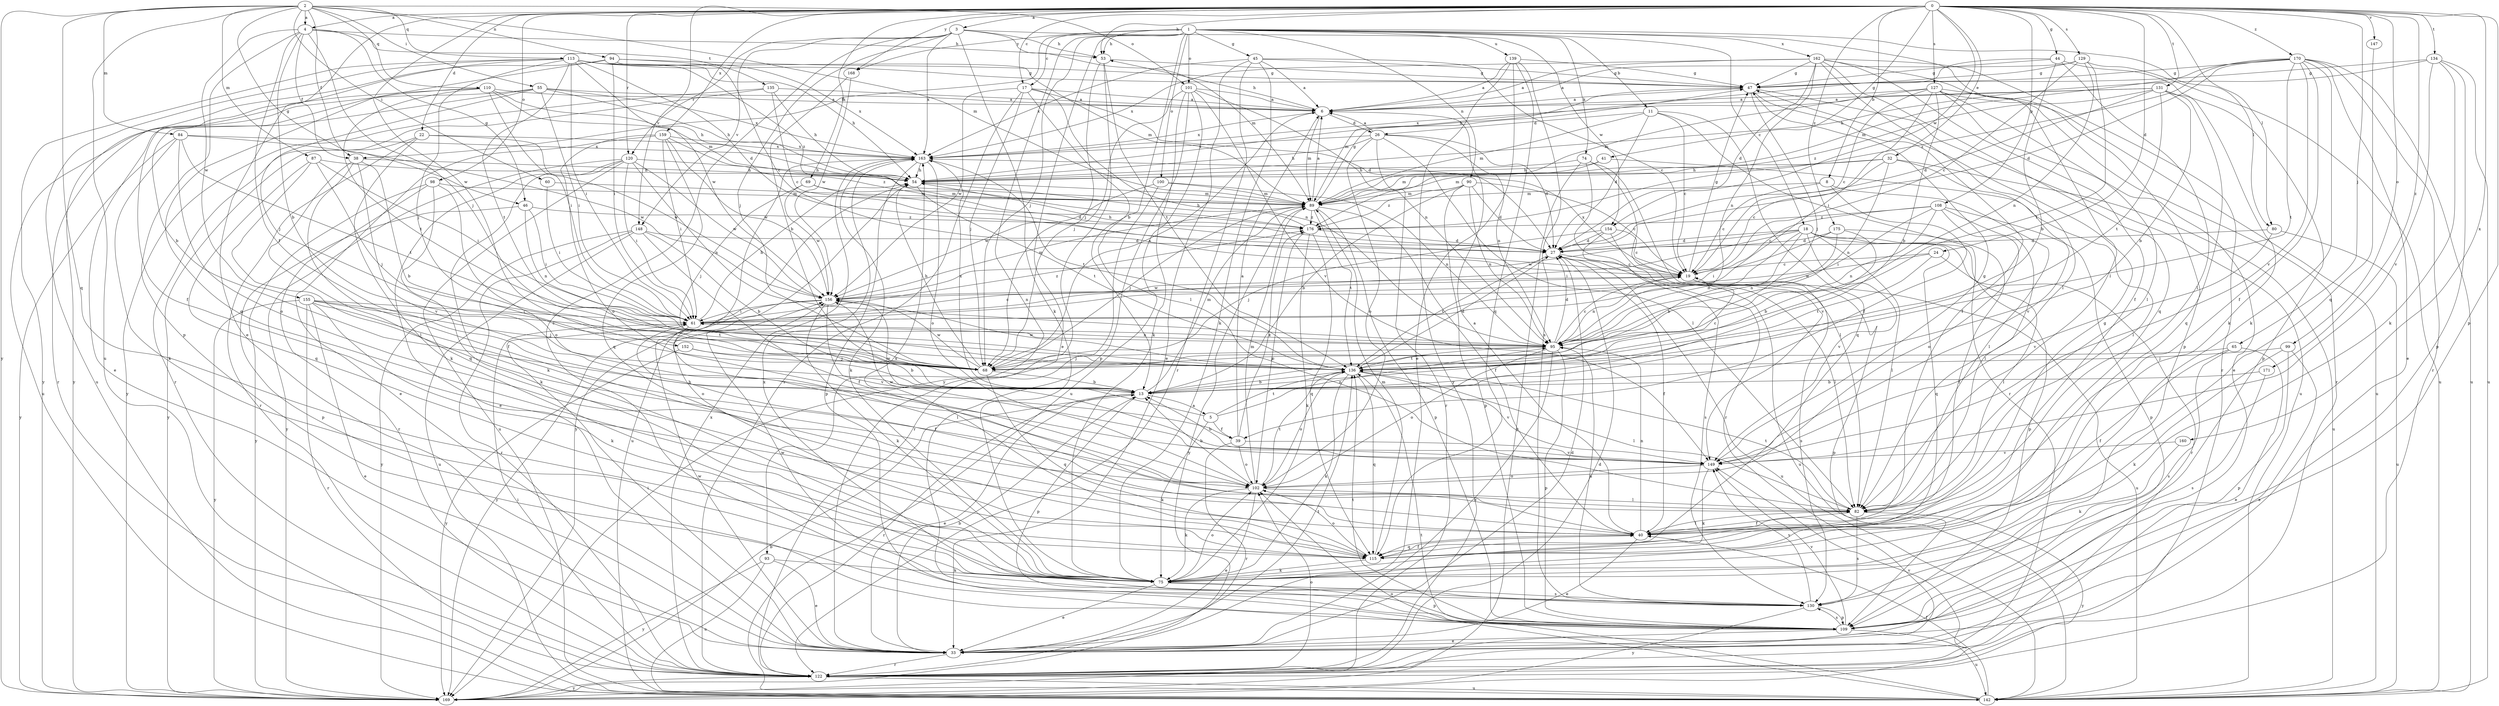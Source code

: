 strict digraph  {
0;
1;
2;
3;
4;
5;
6;
8;
11;
13;
17;
18;
19;
22;
24;
26;
27;
32;
33;
38;
39;
40;
41;
44;
45;
46;
47;
53;
54;
55;
60;
61;
65;
68;
69;
74;
75;
80;
82;
84;
87;
89;
90;
93;
94;
95;
98;
99;
100;
101;
102;
108;
109;
110;
113;
115;
120;
122;
127;
129;
130;
131;
134;
135;
136;
139;
142;
147;
148;
149;
152;
154;
155;
156;
159;
160;
162;
163;
168;
169;
170;
171;
175;
176;
0 -> 3  [label=a];
0 -> 4  [label=a];
0 -> 8  [label=b];
0 -> 17  [label=c];
0 -> 22  [label=d];
0 -> 24  [label=d];
0 -> 32  [label=e];
0 -> 33  [label=e];
0 -> 41  [label=g];
0 -> 44  [label=g];
0 -> 53  [label=h];
0 -> 65  [label=j];
0 -> 69  [label=k];
0 -> 80  [label=l];
0 -> 98  [label=o];
0 -> 99  [label=o];
0 -> 108  [label=p];
0 -> 109  [label=p];
0 -> 120  [label=r];
0 -> 127  [label=s];
0 -> 129  [label=s];
0 -> 131  [label=t];
0 -> 134  [label=t];
0 -> 147  [label=v];
0 -> 148  [label=v];
0 -> 152  [label=w];
0 -> 154  [label=w];
0 -> 159  [label=x];
0 -> 160  [label=x];
0 -> 168  [label=y];
0 -> 170  [label=z];
0 -> 171  [label=z];
0 -> 175  [label=z];
1 -> 11  [label=b];
1 -> 13  [label=b];
1 -> 17  [label=c];
1 -> 18  [label=c];
1 -> 33  [label=e];
1 -> 38  [label=f];
1 -> 45  [label=g];
1 -> 53  [label=h];
1 -> 68  [label=j];
1 -> 74  [label=k];
1 -> 80  [label=l];
1 -> 82  [label=l];
1 -> 90  [label=n];
1 -> 93  [label=n];
1 -> 100  [label=o];
1 -> 101  [label=o];
1 -> 139  [label=u];
1 -> 162  [label=x];
1 -> 168  [label=y];
2 -> 4  [label=a];
2 -> 38  [label=f];
2 -> 46  [label=g];
2 -> 55  [label=i];
2 -> 60  [label=i];
2 -> 84  [label=m];
2 -> 87  [label=m];
2 -> 89  [label=m];
2 -> 94  [label=n];
2 -> 101  [label=o];
2 -> 110  [label=q];
2 -> 113  [label=q];
2 -> 115  [label=q];
2 -> 142  [label=u];
2 -> 169  [label=y];
3 -> 53  [label=h];
3 -> 68  [label=j];
3 -> 75  [label=k];
3 -> 89  [label=m];
3 -> 120  [label=r];
3 -> 130  [label=s];
3 -> 148  [label=v];
3 -> 154  [label=w];
3 -> 163  [label=x];
4 -> 13  [label=b];
4 -> 38  [label=f];
4 -> 39  [label=f];
4 -> 46  [label=g];
4 -> 53  [label=h];
4 -> 68  [label=j];
4 -> 109  [label=p];
4 -> 135  [label=t];
4 -> 155  [label=w];
5 -> 39  [label=f];
5 -> 75  [label=k];
5 -> 95  [label=n];
5 -> 136  [label=t];
5 -> 156  [label=w];
6 -> 26  [label=d];
6 -> 53  [label=h];
6 -> 89  [label=m];
6 -> 163  [label=x];
8 -> 19  [label=c];
8 -> 39  [label=f];
8 -> 82  [label=l];
8 -> 89  [label=m];
11 -> 19  [label=c];
11 -> 26  [label=d];
11 -> 27  [label=d];
11 -> 89  [label=m];
11 -> 115  [label=q];
11 -> 122  [label=r];
13 -> 5  [label=a];
13 -> 33  [label=e];
13 -> 89  [label=m];
13 -> 109  [label=p];
13 -> 122  [label=r];
13 -> 163  [label=x];
17 -> 6  [label=a];
17 -> 27  [label=d];
17 -> 68  [label=j];
17 -> 82  [label=l];
17 -> 95  [label=n];
17 -> 122  [label=r];
17 -> 156  [label=w];
18 -> 13  [label=b];
18 -> 27  [label=d];
18 -> 61  [label=i];
18 -> 82  [label=l];
18 -> 95  [label=n];
18 -> 109  [label=p];
18 -> 115  [label=q];
18 -> 122  [label=r];
18 -> 149  [label=v];
18 -> 156  [label=w];
19 -> 47  [label=g];
19 -> 95  [label=n];
19 -> 109  [label=p];
19 -> 130  [label=s];
19 -> 142  [label=u];
19 -> 156  [label=w];
19 -> 163  [label=x];
22 -> 75  [label=k];
22 -> 122  [label=r];
22 -> 156  [label=w];
22 -> 163  [label=x];
22 -> 169  [label=y];
24 -> 19  [label=c];
24 -> 82  [label=l];
24 -> 136  [label=t];
24 -> 156  [label=w];
26 -> 6  [label=a];
26 -> 27  [label=d];
26 -> 54  [label=h];
26 -> 82  [label=l];
26 -> 95  [label=n];
26 -> 102  [label=o];
26 -> 122  [label=r];
26 -> 163  [label=x];
27 -> 19  [label=c];
27 -> 40  [label=f];
27 -> 54  [label=h];
27 -> 82  [label=l];
27 -> 136  [label=t];
27 -> 142  [label=u];
32 -> 19  [label=c];
32 -> 54  [label=h];
32 -> 89  [label=m];
32 -> 95  [label=n];
32 -> 142  [label=u];
32 -> 149  [label=v];
33 -> 13  [label=b];
33 -> 27  [label=d];
33 -> 61  [label=i];
33 -> 122  [label=r];
33 -> 136  [label=t];
33 -> 156  [label=w];
38 -> 13  [label=b];
38 -> 40  [label=f];
38 -> 54  [label=h];
38 -> 115  [label=q];
38 -> 149  [label=v];
39 -> 6  [label=a];
39 -> 102  [label=o];
39 -> 122  [label=r];
39 -> 149  [label=v];
39 -> 176  [label=z];
40 -> 6  [label=a];
40 -> 33  [label=e];
40 -> 82  [label=l];
40 -> 95  [label=n];
40 -> 115  [label=q];
41 -> 54  [label=h];
41 -> 82  [label=l];
41 -> 89  [label=m];
44 -> 13  [label=b];
44 -> 47  [label=g];
44 -> 54  [label=h];
44 -> 75  [label=k];
44 -> 82  [label=l];
45 -> 6  [label=a];
45 -> 19  [label=c];
45 -> 33  [label=e];
45 -> 47  [label=g];
45 -> 75  [label=k];
45 -> 122  [label=r];
45 -> 163  [label=x];
46 -> 61  [label=i];
46 -> 95  [label=n];
46 -> 109  [label=p];
46 -> 176  [label=z];
47 -> 6  [label=a];
47 -> 40  [label=f];
47 -> 68  [label=j];
47 -> 89  [label=m];
47 -> 142  [label=u];
53 -> 47  [label=g];
53 -> 68  [label=j];
53 -> 136  [label=t];
53 -> 169  [label=y];
54 -> 89  [label=m];
54 -> 136  [label=t];
54 -> 142  [label=u];
55 -> 6  [label=a];
55 -> 13  [label=b];
55 -> 54  [label=h];
55 -> 61  [label=i];
55 -> 68  [label=j];
55 -> 122  [label=r];
55 -> 163  [label=x];
60 -> 61  [label=i];
60 -> 89  [label=m];
61 -> 19  [label=c];
61 -> 40  [label=f];
61 -> 54  [label=h];
61 -> 82  [label=l];
61 -> 95  [label=n];
61 -> 176  [label=z];
65 -> 33  [label=e];
65 -> 40  [label=f];
65 -> 68  [label=j];
65 -> 130  [label=s];
68 -> 6  [label=a];
68 -> 13  [label=b];
68 -> 54  [label=h];
68 -> 115  [label=q];
68 -> 156  [label=w];
69 -> 27  [label=d];
69 -> 68  [label=j];
69 -> 89  [label=m];
69 -> 156  [label=w];
74 -> 54  [label=h];
74 -> 82  [label=l];
74 -> 122  [label=r];
74 -> 149  [label=v];
74 -> 169  [label=y];
75 -> 33  [label=e];
75 -> 54  [label=h];
75 -> 102  [label=o];
75 -> 109  [label=p];
75 -> 130  [label=s];
80 -> 27  [label=d];
80 -> 142  [label=u];
80 -> 149  [label=v];
82 -> 40  [label=f];
82 -> 130  [label=s];
82 -> 136  [label=t];
82 -> 169  [label=y];
84 -> 75  [label=k];
84 -> 102  [label=o];
84 -> 136  [label=t];
84 -> 156  [label=w];
84 -> 163  [label=x];
84 -> 169  [label=y];
87 -> 54  [label=h];
87 -> 61  [label=i];
87 -> 68  [label=j];
87 -> 82  [label=l];
87 -> 115  [label=q];
89 -> 6  [label=a];
89 -> 40  [label=f];
89 -> 47  [label=g];
89 -> 68  [label=j];
89 -> 109  [label=p];
89 -> 136  [label=t];
89 -> 169  [label=y];
89 -> 176  [label=z];
90 -> 13  [label=b];
90 -> 19  [label=c];
90 -> 27  [label=d];
90 -> 89  [label=m];
90 -> 95  [label=n];
90 -> 109  [label=p];
90 -> 176  [label=z];
93 -> 33  [label=e];
93 -> 75  [label=k];
93 -> 142  [label=u];
93 -> 169  [label=y];
94 -> 19  [label=c];
94 -> 47  [label=g];
94 -> 61  [label=i];
94 -> 89  [label=m];
94 -> 115  [label=q];
94 -> 169  [label=y];
95 -> 19  [label=c];
95 -> 27  [label=d];
95 -> 33  [label=e];
95 -> 61  [label=i];
95 -> 68  [label=j];
95 -> 102  [label=o];
95 -> 109  [label=p];
95 -> 136  [label=t];
98 -> 75  [label=k];
98 -> 89  [label=m];
98 -> 102  [label=o];
98 -> 122  [label=r];
98 -> 169  [label=y];
99 -> 33  [label=e];
99 -> 68  [label=j];
99 -> 75  [label=k];
99 -> 109  [label=p];
100 -> 89  [label=m];
100 -> 95  [label=n];
100 -> 122  [label=r];
100 -> 156  [label=w];
101 -> 6  [label=a];
101 -> 68  [label=j];
101 -> 75  [label=k];
101 -> 95  [label=n];
101 -> 109  [label=p];
101 -> 142  [label=u];
101 -> 149  [label=v];
102 -> 13  [label=b];
102 -> 33  [label=e];
102 -> 75  [label=k];
102 -> 82  [label=l];
102 -> 89  [label=m];
102 -> 136  [label=t];
108 -> 19  [label=c];
108 -> 61  [label=i];
108 -> 82  [label=l];
108 -> 95  [label=n];
108 -> 102  [label=o];
108 -> 109  [label=p];
108 -> 176  [label=z];
109 -> 33  [label=e];
109 -> 130  [label=s];
109 -> 136  [label=t];
109 -> 142  [label=u];
109 -> 149  [label=v];
110 -> 6  [label=a];
110 -> 33  [label=e];
110 -> 54  [label=h];
110 -> 61  [label=i];
110 -> 89  [label=m];
110 -> 136  [label=t];
110 -> 142  [label=u];
113 -> 27  [label=d];
113 -> 40  [label=f];
113 -> 47  [label=g];
113 -> 54  [label=h];
113 -> 61  [label=i];
113 -> 68  [label=j];
113 -> 136  [label=t];
113 -> 142  [label=u];
113 -> 156  [label=w];
113 -> 163  [label=x];
113 -> 169  [label=y];
113 -> 176  [label=z];
115 -> 40  [label=f];
115 -> 47  [label=g];
115 -> 75  [label=k];
115 -> 89  [label=m];
115 -> 102  [label=o];
115 -> 163  [label=x];
120 -> 33  [label=e];
120 -> 54  [label=h];
120 -> 61  [label=i];
120 -> 75  [label=k];
120 -> 95  [label=n];
120 -> 142  [label=u];
120 -> 156  [label=w];
120 -> 169  [label=y];
122 -> 27  [label=d];
122 -> 61  [label=i];
122 -> 102  [label=o];
122 -> 142  [label=u];
122 -> 149  [label=v];
122 -> 163  [label=x];
122 -> 169  [label=y];
127 -> 6  [label=a];
127 -> 13  [label=b];
127 -> 19  [label=c];
127 -> 33  [label=e];
127 -> 61  [label=i];
127 -> 82  [label=l];
127 -> 89  [label=m];
127 -> 122  [label=r];
127 -> 142  [label=u];
129 -> 6  [label=a];
129 -> 19  [label=c];
129 -> 47  [label=g];
129 -> 95  [label=n];
129 -> 136  [label=t];
129 -> 142  [label=u];
130 -> 95  [label=n];
130 -> 109  [label=p];
130 -> 149  [label=v];
130 -> 156  [label=w];
130 -> 163  [label=x];
130 -> 169  [label=y];
131 -> 6  [label=a];
131 -> 13  [label=b];
131 -> 27  [label=d];
131 -> 109  [label=p];
131 -> 115  [label=q];
131 -> 136  [label=t];
131 -> 163  [label=x];
131 -> 176  [label=z];
134 -> 47  [label=g];
134 -> 54  [label=h];
134 -> 75  [label=k];
134 -> 109  [label=p];
134 -> 142  [label=u];
134 -> 149  [label=v];
135 -> 6  [label=a];
135 -> 19  [label=c];
135 -> 54  [label=h];
135 -> 122  [label=r];
135 -> 169  [label=y];
136 -> 13  [label=b];
136 -> 19  [label=c];
136 -> 27  [label=d];
136 -> 75  [label=k];
136 -> 82  [label=l];
136 -> 102  [label=o];
136 -> 115  [label=q];
136 -> 149  [label=v];
136 -> 156  [label=w];
139 -> 6  [label=a];
139 -> 33  [label=e];
139 -> 47  [label=g];
139 -> 115  [label=q];
139 -> 130  [label=s];
139 -> 169  [label=y];
142 -> 40  [label=f];
142 -> 102  [label=o];
142 -> 136  [label=t];
147 -> 115  [label=q];
148 -> 13  [label=b];
148 -> 27  [label=d];
148 -> 40  [label=f];
148 -> 122  [label=r];
148 -> 142  [label=u];
148 -> 169  [label=y];
149 -> 13  [label=b];
149 -> 47  [label=g];
149 -> 75  [label=k];
149 -> 102  [label=o];
149 -> 156  [label=w];
152 -> 13  [label=b];
152 -> 68  [label=j];
152 -> 169  [label=y];
154 -> 19  [label=c];
154 -> 27  [label=d];
154 -> 68  [label=j];
154 -> 130  [label=s];
154 -> 142  [label=u];
155 -> 33  [label=e];
155 -> 61  [label=i];
155 -> 68  [label=j];
155 -> 75  [label=k];
155 -> 102  [label=o];
155 -> 122  [label=r];
155 -> 136  [label=t];
155 -> 169  [label=y];
156 -> 61  [label=i];
156 -> 75  [label=k];
156 -> 89  [label=m];
156 -> 149  [label=v];
156 -> 169  [label=y];
159 -> 33  [label=e];
159 -> 61  [label=i];
159 -> 102  [label=o];
159 -> 115  [label=q];
159 -> 156  [label=w];
159 -> 163  [label=x];
159 -> 176  [label=z];
160 -> 75  [label=k];
160 -> 149  [label=v];
162 -> 6  [label=a];
162 -> 27  [label=d];
162 -> 40  [label=f];
162 -> 47  [label=g];
162 -> 82  [label=l];
162 -> 95  [label=n];
162 -> 109  [label=p];
162 -> 115  [label=q];
162 -> 122  [label=r];
162 -> 163  [label=x];
163 -> 54  [label=h];
163 -> 75  [label=k];
163 -> 102  [label=o];
163 -> 109  [label=p];
163 -> 136  [label=t];
163 -> 169  [label=y];
168 -> 13  [label=b];
168 -> 156  [label=w];
169 -> 13  [label=b];
170 -> 27  [label=d];
170 -> 33  [label=e];
170 -> 40  [label=f];
170 -> 47  [label=g];
170 -> 75  [label=k];
170 -> 89  [label=m];
170 -> 122  [label=r];
170 -> 136  [label=t];
170 -> 142  [label=u];
170 -> 149  [label=v];
170 -> 176  [label=z];
171 -> 13  [label=b];
171 -> 130  [label=s];
175 -> 13  [label=b];
175 -> 27  [label=d];
175 -> 40  [label=f];
175 -> 61  [label=i];
175 -> 95  [label=n];
176 -> 27  [label=d];
176 -> 54  [label=h];
176 -> 75  [label=k];
176 -> 102  [label=o];
176 -> 115  [label=q];
}
